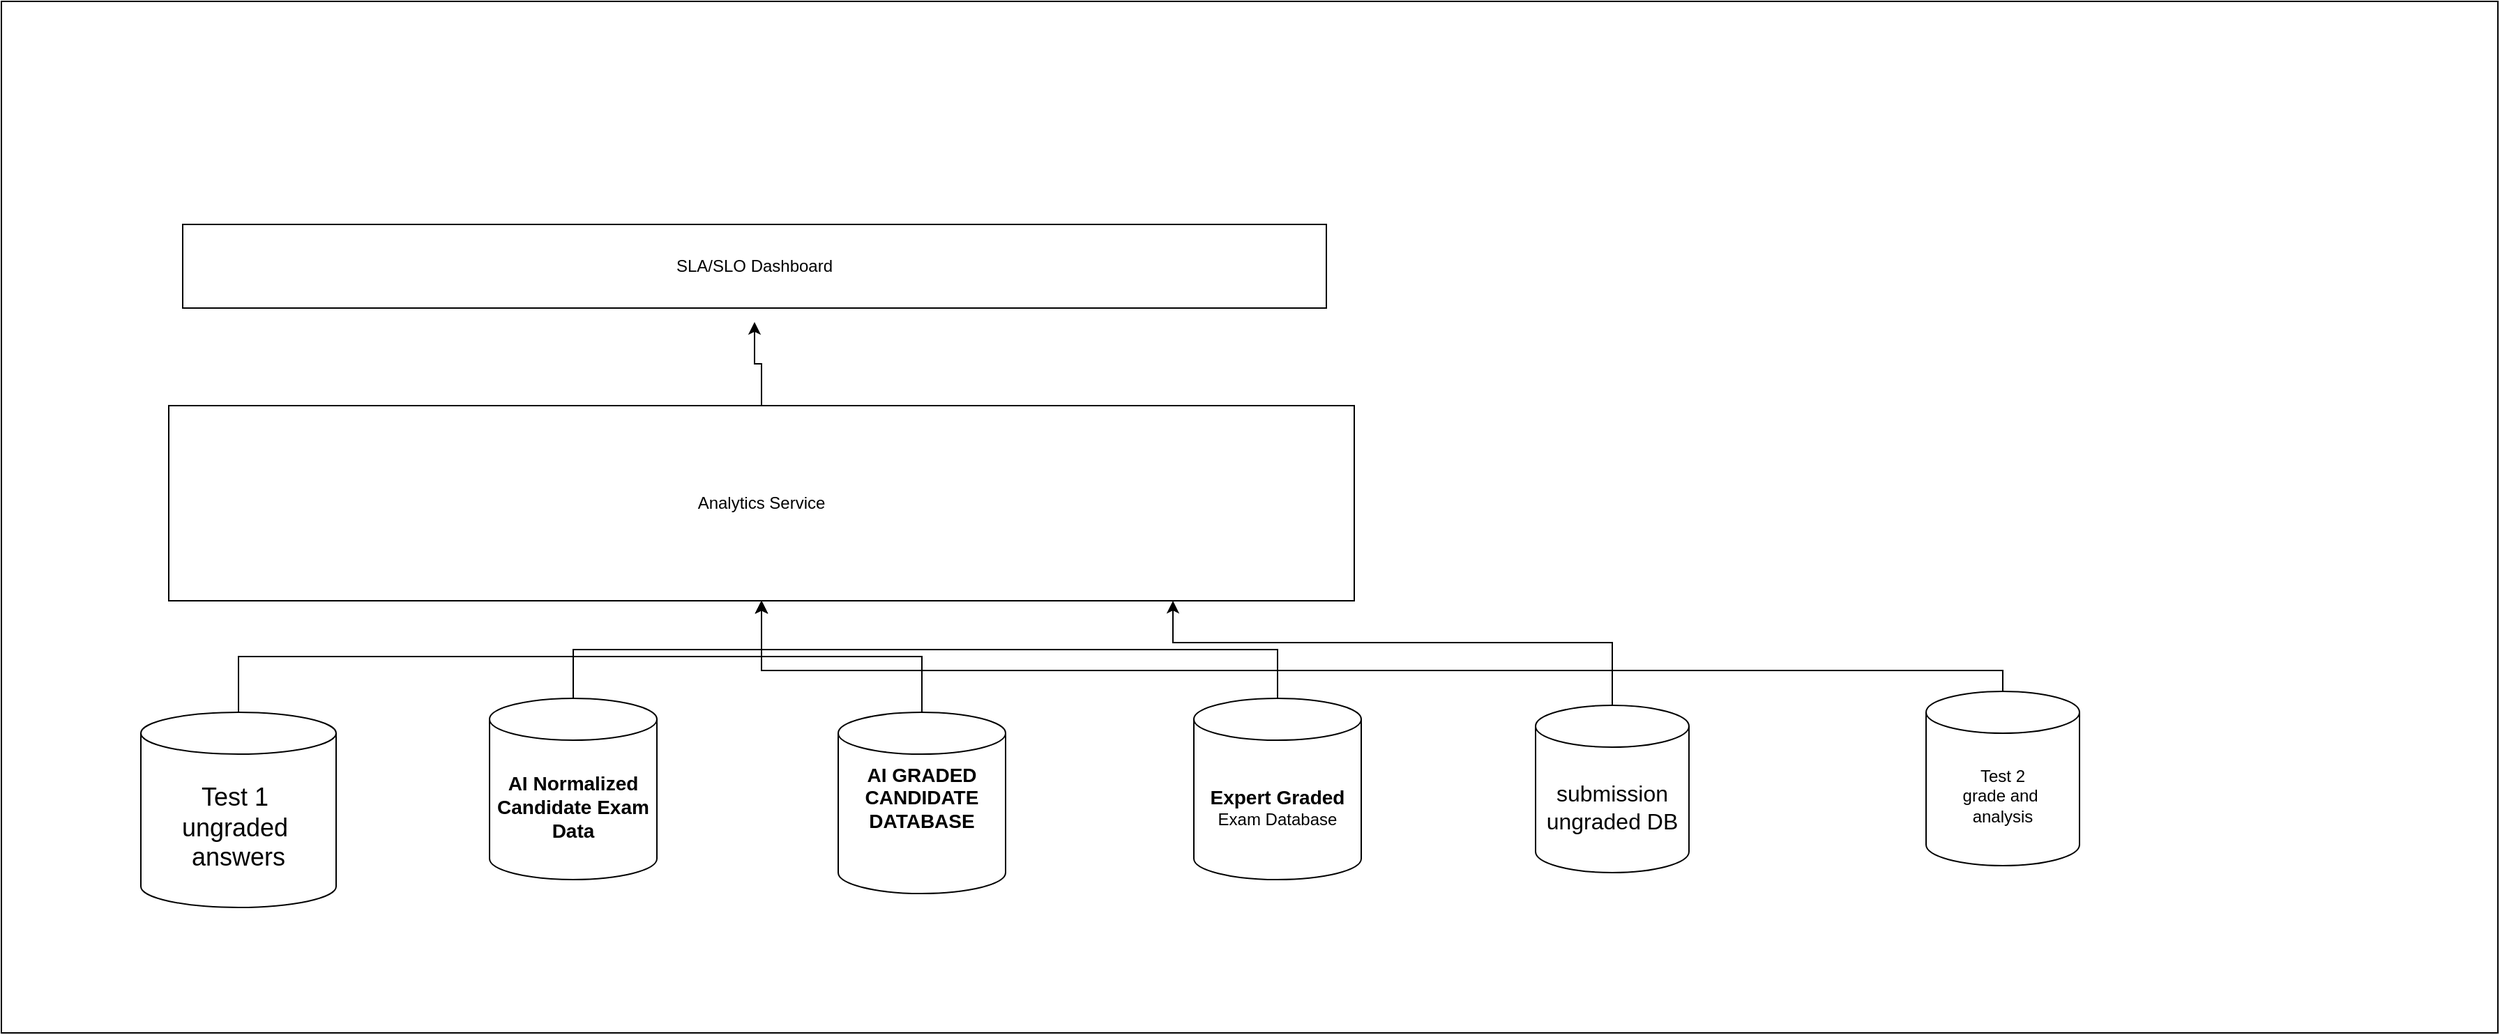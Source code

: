 <mxfile>
    <diagram id="4uBAmS3qoOOtd3OAbmzM" name="Page-1">
        <mxGraphModel dx="2066" dy="-549" grid="1" gridSize="10" guides="1" tooltips="1" connect="1" arrows="1" fold="1" page="1" pageScale="1" pageWidth="850" pageHeight="1100" math="0" shadow="0">
            <root>
                <mxCell id="0"/>
                <mxCell id="1" parent="0"/>
                <mxCell id="2" value="" style="rounded=0;whiteSpace=wrap;html=1;" vertex="1" parent="1">
                    <mxGeometry x="-90" y="1670" width="1790" height="740" as="geometry"/>
                </mxCell>
                <mxCell id="3" style="edgeStyle=orthogonalEdgeStyle;rounded=0;orthogonalLoop=1;jettySize=auto;html=1;" edge="1" parent="1" source="4" target="12">
                    <mxGeometry relative="1" as="geometry"/>
                </mxCell>
                <mxCell id="4" value="&lt;b style=&quot;font-size: 14px;&quot;&gt;AI Normalized Candidate Exam Data&lt;/b&gt;" style="shape=cylinder3;whiteSpace=wrap;html=1;boundedLbl=1;backgroundOutline=1;size=15;strokeColor=default;align=center;verticalAlign=middle;fontFamily=Helvetica;fontSize=12;fontColor=default;fillColor=default;" vertex="1" parent="1">
                    <mxGeometry x="260" y="2170" width="120" height="130" as="geometry"/>
                </mxCell>
                <mxCell id="5" style="edgeStyle=orthogonalEdgeStyle;rounded=0;orthogonalLoop=1;jettySize=auto;html=1;" edge="1" parent="1" source="6" target="12">
                    <mxGeometry relative="1" as="geometry"/>
                </mxCell>
                <mxCell id="6" value="&lt;b&gt;&lt;font style=&quot;font-size: 14px;&quot;&gt;AI GRADED CANDIDATE DATABASE&lt;/font&gt;&lt;/b&gt;&lt;div&gt;&lt;b&gt;&lt;font style=&quot;font-size: 14px;&quot;&gt;&lt;br&gt;&lt;/font&gt;&lt;/b&gt;&lt;/div&gt;&lt;div&gt;&lt;b&gt;&lt;font style=&quot;font-size: 14px;&quot;&gt;&lt;br&gt;&lt;/font&gt;&lt;/b&gt;&lt;/div&gt;" style="shape=cylinder3;whiteSpace=wrap;html=1;boundedLbl=1;backgroundOutline=1;size=15;strokeColor=default;align=center;verticalAlign=middle;fontFamily=Helvetica;fontSize=12;fontColor=default;fillColor=default;" vertex="1" parent="1">
                    <mxGeometry x="510" y="2180" width="120" height="130" as="geometry"/>
                </mxCell>
                <mxCell id="7" style="edgeStyle=orthogonalEdgeStyle;rounded=0;orthogonalLoop=1;jettySize=auto;html=1;entryX=0.5;entryY=1;entryDx=0;entryDy=0;" edge="1" parent="1" source="8" target="12">
                    <mxGeometry relative="1" as="geometry"/>
                </mxCell>
                <mxCell id="8" value="&lt;span style=&quot;font-size: 14px;&quot;&gt;&lt;b&gt;Expert Graded&lt;br&gt;&lt;/b&gt;&lt;/span&gt;Exam Database" style="shape=cylinder3;whiteSpace=wrap;html=1;boundedLbl=1;backgroundOutline=1;size=15;strokeColor=default;align=center;verticalAlign=middle;fontFamily=Helvetica;fontSize=12;fontColor=default;fillColor=default;" vertex="1" parent="1">
                    <mxGeometry x="765" y="2170" width="120" height="130" as="geometry"/>
                </mxCell>
                <mxCell id="9" style="edgeStyle=orthogonalEdgeStyle;rounded=0;orthogonalLoop=1;jettySize=auto;html=1;" edge="1" parent="1" source="10" target="12">
                    <mxGeometry relative="1" as="geometry"/>
                </mxCell>
                <mxCell id="10" value="&lt;div style=&quot;font-size: 18px;&quot;&gt;&lt;font style=&quot;font-size: 18px;&quot;&gt;Test 1&amp;nbsp;&lt;/font&gt;&lt;/div&gt;&lt;div style=&quot;font-size: 18px;&quot;&gt;&lt;font style=&quot;font-size: 18px;&quot;&gt;ungraded&amp;nbsp;&lt;/font&gt;&lt;/div&gt;&lt;div style=&quot;font-size: 18px;&quot;&gt;&lt;font style=&quot;font-size: 18px;&quot;&gt;answers&lt;/font&gt;&lt;/div&gt;" style="shape=cylinder3;whiteSpace=wrap;html=1;boundedLbl=1;backgroundOutline=1;size=15;" vertex="1" parent="1">
                    <mxGeometry x="10" y="2180" width="140" height="140" as="geometry"/>
                </mxCell>
                <mxCell id="11" style="edgeStyle=orthogonalEdgeStyle;rounded=0;orthogonalLoop=1;jettySize=auto;html=1;" edge="1" parent="1" source="12">
                    <mxGeometry relative="1" as="geometry">
                        <mxPoint x="450" y="1900" as="targetPoint"/>
                        <Array as="points">
                            <mxPoint x="455" y="1930"/>
                            <mxPoint x="450" y="1930"/>
                        </Array>
                    </mxGeometry>
                </mxCell>
                <mxCell id="12" value="Analytics Service" style="rounded=0;whiteSpace=wrap;html=1;" vertex="1" parent="1">
                    <mxGeometry x="30" y="1960" width="850" height="140" as="geometry"/>
                </mxCell>
                <mxCell id="13" value="SLA/SLO Dashboard" style="rounded=0;whiteSpace=wrap;html=1;" vertex="1" parent="1">
                    <mxGeometry x="40" y="1830" width="820" height="60" as="geometry"/>
                </mxCell>
                <mxCell id="14" style="edgeStyle=orthogonalEdgeStyle;rounded=0;orthogonalLoop=1;jettySize=auto;html=1;" edge="1" parent="1" source="15" target="12">
                    <mxGeometry relative="1" as="geometry">
                        <Array as="points">
                            <mxPoint x="1065" y="2130"/>
                            <mxPoint x="750" y="2130"/>
                        </Array>
                    </mxGeometry>
                </mxCell>
                <mxCell id="15" value="submission ungraded DB" style="shape=cylinder3;whiteSpace=wrap;html=1;boundedLbl=1;backgroundOutline=1;size=15;fontSize=16;" vertex="1" parent="1">
                    <mxGeometry x="1010" y="2175" width="110" height="120" as="geometry"/>
                </mxCell>
                <mxCell id="16" style="edgeStyle=orthogonalEdgeStyle;rounded=0;orthogonalLoop=1;jettySize=auto;html=1;" edge="1" parent="1" source="17" target="12">
                    <mxGeometry relative="1" as="geometry">
                        <Array as="points">
                            <mxPoint x="455" y="2150"/>
                        </Array>
                    </mxGeometry>
                </mxCell>
                <mxCell id="17" value="&lt;div&gt;Test 2&lt;/div&gt;&lt;div&gt;grade and&amp;nbsp;&lt;/div&gt;&lt;div&gt;analysis&lt;/div&gt;" style="shape=cylinder3;whiteSpace=wrap;html=1;boundedLbl=1;backgroundOutline=1;size=15;" vertex="1" parent="1">
                    <mxGeometry x="1290" y="2165" width="110" height="125" as="geometry"/>
                </mxCell>
            </root>
        </mxGraphModel>
    </diagram>
</mxfile>